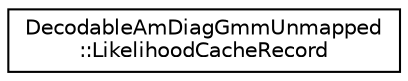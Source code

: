 digraph "Graphical Class Hierarchy"
{
  edge [fontname="Helvetica",fontsize="10",labelfontname="Helvetica",labelfontsize="10"];
  node [fontname="Helvetica",fontsize="10",shape=record];
  rankdir="LR";
  Node0 [label="DecodableAmDiagGmmUnmapped\l::LikelihoodCacheRecord",height=0.2,width=0.4,color="black", fillcolor="white", style="filled",URL="$structkaldi_1_1DecodableAmDiagGmmUnmapped_1_1LikelihoodCacheRecord.html",tooltip="Defines a cache record for a state. "];
}
